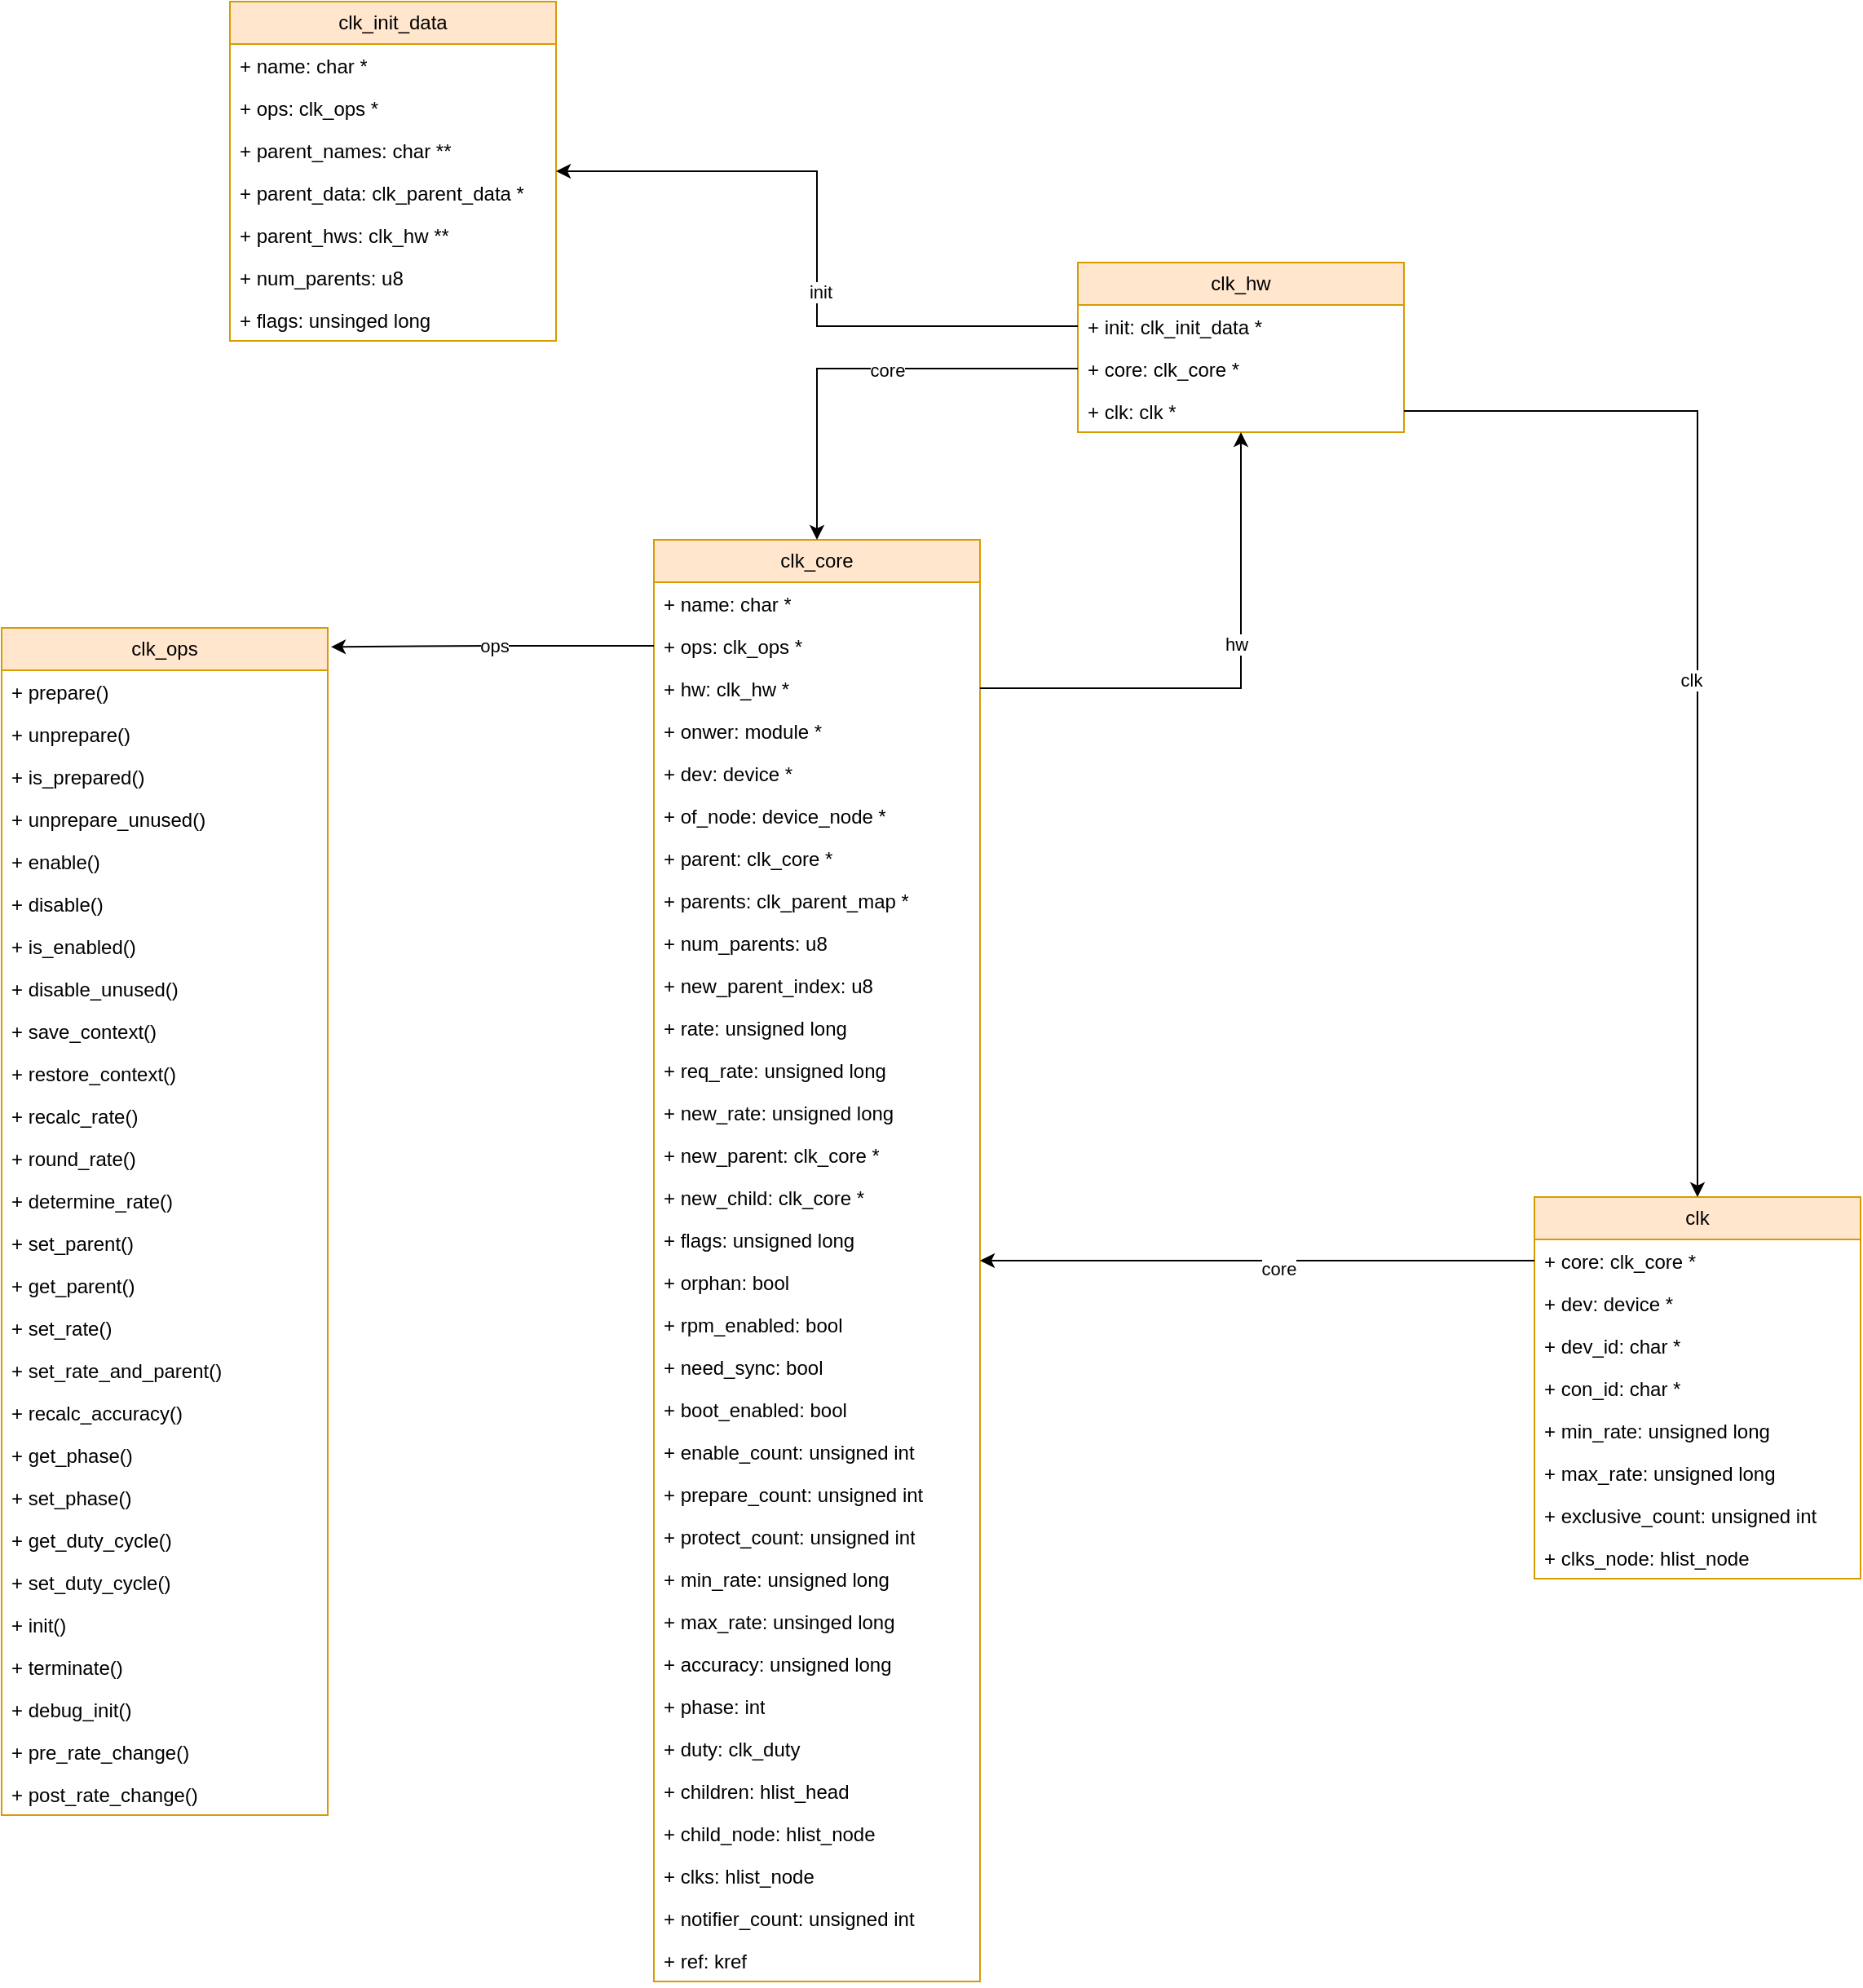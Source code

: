<mxfile version="21.6.6" type="github">
  <diagram id="C5RBs43oDa-KdzZeNtuy" name="Page-1">
    <mxGraphModel dx="1434" dy="2006" grid="1" gridSize="10" guides="1" tooltips="1" connect="1" arrows="1" fold="1" page="1" pageScale="1" pageWidth="827" pageHeight="1169" math="0" shadow="0">
      <root>
        <mxCell id="WIyWlLk6GJQsqaUBKTNV-0" />
        <mxCell id="WIyWlLk6GJQsqaUBKTNV-1" parent="WIyWlLk6GJQsqaUBKTNV-0" />
        <mxCell id="7MGO-4bKCEt1lfFTneKC-0" value="clk_core" style="swimlane;fontStyle=0;childLayout=stackLayout;horizontal=1;startSize=26;fillColor=#ffe6cc;horizontalStack=0;resizeParent=1;resizeParentMax=0;resizeLast=0;collapsible=1;marginBottom=0;whiteSpace=wrap;html=1;strokeColor=#d79b00;" vertex="1" parent="WIyWlLk6GJQsqaUBKTNV-1">
          <mxGeometry x="520" y="120" width="200" height="884" as="geometry" />
        </mxCell>
        <mxCell id="7MGO-4bKCEt1lfFTneKC-1" value="+ name: char *" style="text;strokeColor=none;fillColor=none;align=left;verticalAlign=top;spacingLeft=4;spacingRight=4;overflow=hidden;rotatable=0;points=[[0,0.5],[1,0.5]];portConstraint=eastwest;whiteSpace=wrap;html=1;" vertex="1" parent="7MGO-4bKCEt1lfFTneKC-0">
          <mxGeometry y="26" width="200" height="26" as="geometry" />
        </mxCell>
        <mxCell id="7MGO-4bKCEt1lfFTneKC-2" value="+ ops: clk_ops *" style="text;strokeColor=none;fillColor=none;align=left;verticalAlign=top;spacingLeft=4;spacingRight=4;overflow=hidden;rotatable=0;points=[[0,0.5],[1,0.5]];portConstraint=eastwest;whiteSpace=wrap;html=1;" vertex="1" parent="7MGO-4bKCEt1lfFTneKC-0">
          <mxGeometry y="52" width="200" height="26" as="geometry" />
        </mxCell>
        <mxCell id="7MGO-4bKCEt1lfFTneKC-3" value="+ hw: clk_hw *" style="text;strokeColor=none;fillColor=none;align=left;verticalAlign=top;spacingLeft=4;spacingRight=4;overflow=hidden;rotatable=0;points=[[0,0.5],[1,0.5]];portConstraint=eastwest;whiteSpace=wrap;html=1;" vertex="1" parent="7MGO-4bKCEt1lfFTneKC-0">
          <mxGeometry y="78" width="200" height="26" as="geometry" />
        </mxCell>
        <mxCell id="7MGO-4bKCEt1lfFTneKC-4" value="+ onwer: module *" style="text;strokeColor=none;fillColor=none;align=left;verticalAlign=top;spacingLeft=4;spacingRight=4;overflow=hidden;rotatable=0;points=[[0,0.5],[1,0.5]];portConstraint=eastwest;whiteSpace=wrap;html=1;" vertex="1" parent="7MGO-4bKCEt1lfFTneKC-0">
          <mxGeometry y="104" width="200" height="26" as="geometry" />
        </mxCell>
        <mxCell id="7MGO-4bKCEt1lfFTneKC-6" value="+ dev: device *" style="text;strokeColor=none;fillColor=none;align=left;verticalAlign=top;spacingLeft=4;spacingRight=4;overflow=hidden;rotatable=0;points=[[0,0.5],[1,0.5]];portConstraint=eastwest;whiteSpace=wrap;html=1;" vertex="1" parent="7MGO-4bKCEt1lfFTneKC-0">
          <mxGeometry y="130" width="200" height="26" as="geometry" />
        </mxCell>
        <mxCell id="7MGO-4bKCEt1lfFTneKC-5" value="+ of_node: device_node *" style="text;strokeColor=none;fillColor=none;align=left;verticalAlign=top;spacingLeft=4;spacingRight=4;overflow=hidden;rotatable=0;points=[[0,0.5],[1,0.5]];portConstraint=eastwest;whiteSpace=wrap;html=1;" vertex="1" parent="7MGO-4bKCEt1lfFTneKC-0">
          <mxGeometry y="156" width="200" height="26" as="geometry" />
        </mxCell>
        <mxCell id="7MGO-4bKCEt1lfFTneKC-8" value="+ parent: clk_core *" style="text;strokeColor=none;fillColor=none;align=left;verticalAlign=top;spacingLeft=4;spacingRight=4;overflow=hidden;rotatable=0;points=[[0,0.5],[1,0.5]];portConstraint=eastwest;whiteSpace=wrap;html=1;" vertex="1" parent="7MGO-4bKCEt1lfFTneKC-0">
          <mxGeometry y="182" width="200" height="26" as="geometry" />
        </mxCell>
        <mxCell id="7MGO-4bKCEt1lfFTneKC-9" value="+ parents: clk_parent_map *" style="text;strokeColor=none;fillColor=none;align=left;verticalAlign=top;spacingLeft=4;spacingRight=4;overflow=hidden;rotatable=0;points=[[0,0.5],[1,0.5]];portConstraint=eastwest;whiteSpace=wrap;html=1;" vertex="1" parent="7MGO-4bKCEt1lfFTneKC-0">
          <mxGeometry y="208" width="200" height="26" as="geometry" />
        </mxCell>
        <mxCell id="7MGO-4bKCEt1lfFTneKC-7" value="+ num_parents: u8" style="text;strokeColor=none;fillColor=none;align=left;verticalAlign=top;spacingLeft=4;spacingRight=4;overflow=hidden;rotatable=0;points=[[0,0.5],[1,0.5]];portConstraint=eastwest;whiteSpace=wrap;html=1;" vertex="1" parent="7MGO-4bKCEt1lfFTneKC-0">
          <mxGeometry y="234" width="200" height="26" as="geometry" />
        </mxCell>
        <mxCell id="7MGO-4bKCEt1lfFTneKC-12" value="+ new_parent_index: u8" style="text;strokeColor=none;fillColor=none;align=left;verticalAlign=top;spacingLeft=4;spacingRight=4;overflow=hidden;rotatable=0;points=[[0,0.5],[1,0.5]];portConstraint=eastwest;whiteSpace=wrap;html=1;" vertex="1" parent="7MGO-4bKCEt1lfFTneKC-0">
          <mxGeometry y="260" width="200" height="26" as="geometry" />
        </mxCell>
        <mxCell id="7MGO-4bKCEt1lfFTneKC-13" value="+ rate: unsigned long" style="text;strokeColor=none;fillColor=none;align=left;verticalAlign=top;spacingLeft=4;spacingRight=4;overflow=hidden;rotatable=0;points=[[0,0.5],[1,0.5]];portConstraint=eastwest;whiteSpace=wrap;html=1;" vertex="1" parent="7MGO-4bKCEt1lfFTneKC-0">
          <mxGeometry y="286" width="200" height="26" as="geometry" />
        </mxCell>
        <mxCell id="7MGO-4bKCEt1lfFTneKC-14" value="+ req_rate: unsigned long" style="text;strokeColor=none;fillColor=none;align=left;verticalAlign=top;spacingLeft=4;spacingRight=4;overflow=hidden;rotatable=0;points=[[0,0.5],[1,0.5]];portConstraint=eastwest;whiteSpace=wrap;html=1;" vertex="1" parent="7MGO-4bKCEt1lfFTneKC-0">
          <mxGeometry y="312" width="200" height="26" as="geometry" />
        </mxCell>
        <mxCell id="7MGO-4bKCEt1lfFTneKC-11" value="+ new_rate: unsigned long" style="text;strokeColor=none;fillColor=none;align=left;verticalAlign=top;spacingLeft=4;spacingRight=4;overflow=hidden;rotatable=0;points=[[0,0.5],[1,0.5]];portConstraint=eastwest;whiteSpace=wrap;html=1;" vertex="1" parent="7MGO-4bKCEt1lfFTneKC-0">
          <mxGeometry y="338" width="200" height="26" as="geometry" />
        </mxCell>
        <mxCell id="7MGO-4bKCEt1lfFTneKC-15" value="+ new_parent: clk_core *" style="text;strokeColor=none;fillColor=none;align=left;verticalAlign=top;spacingLeft=4;spacingRight=4;overflow=hidden;rotatable=0;points=[[0,0.5],[1,0.5]];portConstraint=eastwest;whiteSpace=wrap;html=1;" vertex="1" parent="7MGO-4bKCEt1lfFTneKC-0">
          <mxGeometry y="364" width="200" height="26" as="geometry" />
        </mxCell>
        <mxCell id="7MGO-4bKCEt1lfFTneKC-16" value="+ new_child: clk_core *" style="text;strokeColor=none;fillColor=none;align=left;verticalAlign=top;spacingLeft=4;spacingRight=4;overflow=hidden;rotatable=0;points=[[0,0.5],[1,0.5]];portConstraint=eastwest;whiteSpace=wrap;html=1;" vertex="1" parent="7MGO-4bKCEt1lfFTneKC-0">
          <mxGeometry y="390" width="200" height="26" as="geometry" />
        </mxCell>
        <mxCell id="7MGO-4bKCEt1lfFTneKC-17" value="+ flags: unsigned long" style="text;strokeColor=none;fillColor=none;align=left;verticalAlign=top;spacingLeft=4;spacingRight=4;overflow=hidden;rotatable=0;points=[[0,0.5],[1,0.5]];portConstraint=eastwest;whiteSpace=wrap;html=1;" vertex="1" parent="7MGO-4bKCEt1lfFTneKC-0">
          <mxGeometry y="416" width="200" height="26" as="geometry" />
        </mxCell>
        <mxCell id="7MGO-4bKCEt1lfFTneKC-21" value="+ orphan: bool" style="text;strokeColor=none;fillColor=none;align=left;verticalAlign=top;spacingLeft=4;spacingRight=4;overflow=hidden;rotatable=0;points=[[0,0.5],[1,0.5]];portConstraint=eastwest;whiteSpace=wrap;html=1;" vertex="1" parent="7MGO-4bKCEt1lfFTneKC-0">
          <mxGeometry y="442" width="200" height="26" as="geometry" />
        </mxCell>
        <mxCell id="7MGO-4bKCEt1lfFTneKC-20" value="+ rpm_enabled: bool" style="text;strokeColor=none;fillColor=none;align=left;verticalAlign=top;spacingLeft=4;spacingRight=4;overflow=hidden;rotatable=0;points=[[0,0.5],[1,0.5]];portConstraint=eastwest;whiteSpace=wrap;html=1;" vertex="1" parent="7MGO-4bKCEt1lfFTneKC-0">
          <mxGeometry y="468" width="200" height="26" as="geometry" />
        </mxCell>
        <mxCell id="7MGO-4bKCEt1lfFTneKC-19" value="+ need_sync: bool" style="text;strokeColor=none;fillColor=none;align=left;verticalAlign=top;spacingLeft=4;spacingRight=4;overflow=hidden;rotatable=0;points=[[0,0.5],[1,0.5]];portConstraint=eastwest;whiteSpace=wrap;html=1;" vertex="1" parent="7MGO-4bKCEt1lfFTneKC-0">
          <mxGeometry y="494" width="200" height="26" as="geometry" />
        </mxCell>
        <mxCell id="7MGO-4bKCEt1lfFTneKC-18" value="+ boot_enabled: bool" style="text;strokeColor=none;fillColor=none;align=left;verticalAlign=top;spacingLeft=4;spacingRight=4;overflow=hidden;rotatable=0;points=[[0,0.5],[1,0.5]];portConstraint=eastwest;whiteSpace=wrap;html=1;" vertex="1" parent="7MGO-4bKCEt1lfFTneKC-0">
          <mxGeometry y="520" width="200" height="26" as="geometry" />
        </mxCell>
        <mxCell id="7MGO-4bKCEt1lfFTneKC-22" value="+ enable_count: unsigned int" style="text;strokeColor=none;fillColor=none;align=left;verticalAlign=top;spacingLeft=4;spacingRight=4;overflow=hidden;rotatable=0;points=[[0,0.5],[1,0.5]];portConstraint=eastwest;whiteSpace=wrap;html=1;" vertex="1" parent="7MGO-4bKCEt1lfFTneKC-0">
          <mxGeometry y="546" width="200" height="26" as="geometry" />
        </mxCell>
        <mxCell id="7MGO-4bKCEt1lfFTneKC-24" value="+ prepare_count: unsigned int" style="text;strokeColor=none;fillColor=none;align=left;verticalAlign=top;spacingLeft=4;spacingRight=4;overflow=hidden;rotatable=0;points=[[0,0.5],[1,0.5]];portConstraint=eastwest;whiteSpace=wrap;html=1;" vertex="1" parent="7MGO-4bKCEt1lfFTneKC-0">
          <mxGeometry y="572" width="200" height="26" as="geometry" />
        </mxCell>
        <mxCell id="7MGO-4bKCEt1lfFTneKC-32" value="+ protect_count: unsigned int" style="text;strokeColor=none;fillColor=none;align=left;verticalAlign=top;spacingLeft=4;spacingRight=4;overflow=hidden;rotatable=0;points=[[0,0.5],[1,0.5]];portConstraint=eastwest;whiteSpace=wrap;html=1;" vertex="1" parent="7MGO-4bKCEt1lfFTneKC-0">
          <mxGeometry y="598" width="200" height="26" as="geometry" />
        </mxCell>
        <mxCell id="7MGO-4bKCEt1lfFTneKC-33" value="+ min_rate: unsigned long" style="text;strokeColor=none;fillColor=none;align=left;verticalAlign=top;spacingLeft=4;spacingRight=4;overflow=hidden;rotatable=0;points=[[0,0.5],[1,0.5]];portConstraint=eastwest;whiteSpace=wrap;html=1;" vertex="1" parent="7MGO-4bKCEt1lfFTneKC-0">
          <mxGeometry y="624" width="200" height="26" as="geometry" />
        </mxCell>
        <mxCell id="7MGO-4bKCEt1lfFTneKC-31" value="+ max_rate: unsinged long" style="text;strokeColor=none;fillColor=none;align=left;verticalAlign=top;spacingLeft=4;spacingRight=4;overflow=hidden;rotatable=0;points=[[0,0.5],[1,0.5]];portConstraint=eastwest;whiteSpace=wrap;html=1;" vertex="1" parent="7MGO-4bKCEt1lfFTneKC-0">
          <mxGeometry y="650" width="200" height="26" as="geometry" />
        </mxCell>
        <mxCell id="7MGO-4bKCEt1lfFTneKC-30" value="+ accuracy: unsigned long" style="text;strokeColor=none;fillColor=none;align=left;verticalAlign=top;spacingLeft=4;spacingRight=4;overflow=hidden;rotatable=0;points=[[0,0.5],[1,0.5]];portConstraint=eastwest;whiteSpace=wrap;html=1;" vertex="1" parent="7MGO-4bKCEt1lfFTneKC-0">
          <mxGeometry y="676" width="200" height="26" as="geometry" />
        </mxCell>
        <mxCell id="7MGO-4bKCEt1lfFTneKC-28" value="+ phase: int" style="text;strokeColor=none;fillColor=none;align=left;verticalAlign=top;spacingLeft=4;spacingRight=4;overflow=hidden;rotatable=0;points=[[0,0.5],[1,0.5]];portConstraint=eastwest;whiteSpace=wrap;html=1;" vertex="1" parent="7MGO-4bKCEt1lfFTneKC-0">
          <mxGeometry y="702" width="200" height="26" as="geometry" />
        </mxCell>
        <mxCell id="7MGO-4bKCEt1lfFTneKC-29" value="+ duty: clk_duty" style="text;strokeColor=none;fillColor=none;align=left;verticalAlign=top;spacingLeft=4;spacingRight=4;overflow=hidden;rotatable=0;points=[[0,0.5],[1,0.5]];portConstraint=eastwest;whiteSpace=wrap;html=1;" vertex="1" parent="7MGO-4bKCEt1lfFTneKC-0">
          <mxGeometry y="728" width="200" height="26" as="geometry" />
        </mxCell>
        <mxCell id="7MGO-4bKCEt1lfFTneKC-25" value="+ children: hlist_head" style="text;strokeColor=none;fillColor=none;align=left;verticalAlign=top;spacingLeft=4;spacingRight=4;overflow=hidden;rotatable=0;points=[[0,0.5],[1,0.5]];portConstraint=eastwest;whiteSpace=wrap;html=1;" vertex="1" parent="7MGO-4bKCEt1lfFTneKC-0">
          <mxGeometry y="754" width="200" height="26" as="geometry" />
        </mxCell>
        <mxCell id="7MGO-4bKCEt1lfFTneKC-27" value="+ child_node: hlist_node" style="text;strokeColor=none;fillColor=none;align=left;verticalAlign=top;spacingLeft=4;spacingRight=4;overflow=hidden;rotatable=0;points=[[0,0.5],[1,0.5]];portConstraint=eastwest;whiteSpace=wrap;html=1;" vertex="1" parent="7MGO-4bKCEt1lfFTneKC-0">
          <mxGeometry y="780" width="200" height="26" as="geometry" />
        </mxCell>
        <mxCell id="7MGO-4bKCEt1lfFTneKC-23" value="+ clks: hlist_node" style="text;strokeColor=none;fillColor=none;align=left;verticalAlign=top;spacingLeft=4;spacingRight=4;overflow=hidden;rotatable=0;points=[[0,0.5],[1,0.5]];portConstraint=eastwest;whiteSpace=wrap;html=1;" vertex="1" parent="7MGO-4bKCEt1lfFTneKC-0">
          <mxGeometry y="806" width="200" height="26" as="geometry" />
        </mxCell>
        <mxCell id="7MGO-4bKCEt1lfFTneKC-26" value="+ notifier_count: unsigned int" style="text;strokeColor=none;fillColor=none;align=left;verticalAlign=top;spacingLeft=4;spacingRight=4;overflow=hidden;rotatable=0;points=[[0,0.5],[1,0.5]];portConstraint=eastwest;whiteSpace=wrap;html=1;" vertex="1" parent="7MGO-4bKCEt1lfFTneKC-0">
          <mxGeometry y="832" width="200" height="26" as="geometry" />
        </mxCell>
        <mxCell id="7MGO-4bKCEt1lfFTneKC-10" value="+ ref: kref" style="text;strokeColor=none;fillColor=none;align=left;verticalAlign=top;spacingLeft=4;spacingRight=4;overflow=hidden;rotatable=0;points=[[0,0.5],[1,0.5]];portConstraint=eastwest;whiteSpace=wrap;html=1;" vertex="1" parent="7MGO-4bKCEt1lfFTneKC-0">
          <mxGeometry y="858" width="200" height="26" as="geometry" />
        </mxCell>
        <mxCell id="7MGO-4bKCEt1lfFTneKC-34" value="clk" style="swimlane;fontStyle=0;childLayout=stackLayout;horizontal=1;startSize=26;fillColor=#ffe6cc;horizontalStack=0;resizeParent=1;resizeParentMax=0;resizeLast=0;collapsible=1;marginBottom=0;whiteSpace=wrap;html=1;strokeColor=#d79b00;" vertex="1" parent="WIyWlLk6GJQsqaUBKTNV-1">
          <mxGeometry x="1060" y="523" width="200" height="234" as="geometry" />
        </mxCell>
        <mxCell id="7MGO-4bKCEt1lfFTneKC-35" value="+ core: clk_core *" style="text;strokeColor=none;fillColor=none;align=left;verticalAlign=top;spacingLeft=4;spacingRight=4;overflow=hidden;rotatable=0;points=[[0,0.5],[1,0.5]];portConstraint=eastwest;whiteSpace=wrap;html=1;" vertex="1" parent="7MGO-4bKCEt1lfFTneKC-34">
          <mxGeometry y="26" width="200" height="26" as="geometry" />
        </mxCell>
        <mxCell id="7MGO-4bKCEt1lfFTneKC-36" value="+ dev: device *" style="text;strokeColor=none;fillColor=none;align=left;verticalAlign=top;spacingLeft=4;spacingRight=4;overflow=hidden;rotatable=0;points=[[0,0.5],[1,0.5]];portConstraint=eastwest;whiteSpace=wrap;html=1;" vertex="1" parent="7MGO-4bKCEt1lfFTneKC-34">
          <mxGeometry y="52" width="200" height="26" as="geometry" />
        </mxCell>
        <mxCell id="7MGO-4bKCEt1lfFTneKC-37" value="+ dev_id: char *" style="text;strokeColor=none;fillColor=none;align=left;verticalAlign=top;spacingLeft=4;spacingRight=4;overflow=hidden;rotatable=0;points=[[0,0.5],[1,0.5]];portConstraint=eastwest;whiteSpace=wrap;html=1;" vertex="1" parent="7MGO-4bKCEt1lfFTneKC-34">
          <mxGeometry y="78" width="200" height="26" as="geometry" />
        </mxCell>
        <mxCell id="7MGO-4bKCEt1lfFTneKC-39" value="+ con_id: char *" style="text;strokeColor=none;fillColor=none;align=left;verticalAlign=top;spacingLeft=4;spacingRight=4;overflow=hidden;rotatable=0;points=[[0,0.5],[1,0.5]];portConstraint=eastwest;whiteSpace=wrap;html=1;" vertex="1" parent="7MGO-4bKCEt1lfFTneKC-34">
          <mxGeometry y="104" width="200" height="26" as="geometry" />
        </mxCell>
        <mxCell id="7MGO-4bKCEt1lfFTneKC-40" value="+ min_rate: unsigned long" style="text;strokeColor=none;fillColor=none;align=left;verticalAlign=top;spacingLeft=4;spacingRight=4;overflow=hidden;rotatable=0;points=[[0,0.5],[1,0.5]];portConstraint=eastwest;whiteSpace=wrap;html=1;" vertex="1" parent="7MGO-4bKCEt1lfFTneKC-34">
          <mxGeometry y="130" width="200" height="26" as="geometry" />
        </mxCell>
        <mxCell id="7MGO-4bKCEt1lfFTneKC-38" value="+ max_rate: unsigned long" style="text;strokeColor=none;fillColor=none;align=left;verticalAlign=top;spacingLeft=4;spacingRight=4;overflow=hidden;rotatable=0;points=[[0,0.5],[1,0.5]];portConstraint=eastwest;whiteSpace=wrap;html=1;" vertex="1" parent="7MGO-4bKCEt1lfFTneKC-34">
          <mxGeometry y="156" width="200" height="26" as="geometry" />
        </mxCell>
        <mxCell id="7MGO-4bKCEt1lfFTneKC-42" value="+ exclusive_count: unsigned int" style="text;strokeColor=none;fillColor=none;align=left;verticalAlign=top;spacingLeft=4;spacingRight=4;overflow=hidden;rotatable=0;points=[[0,0.5],[1,0.5]];portConstraint=eastwest;whiteSpace=wrap;html=1;" vertex="1" parent="7MGO-4bKCEt1lfFTneKC-34">
          <mxGeometry y="182" width="200" height="26" as="geometry" />
        </mxCell>
        <mxCell id="7MGO-4bKCEt1lfFTneKC-41" value="+ clks_node: hlist_node" style="text;strokeColor=none;fillColor=none;align=left;verticalAlign=top;spacingLeft=4;spacingRight=4;overflow=hidden;rotatable=0;points=[[0,0.5],[1,0.5]];portConstraint=eastwest;whiteSpace=wrap;html=1;" vertex="1" parent="7MGO-4bKCEt1lfFTneKC-34">
          <mxGeometry y="208" width="200" height="26" as="geometry" />
        </mxCell>
        <mxCell id="7MGO-4bKCEt1lfFTneKC-43" value="clk_ops" style="swimlane;fontStyle=0;childLayout=stackLayout;horizontal=1;startSize=26;fillColor=#ffe6cc;horizontalStack=0;resizeParent=1;resizeParentMax=0;resizeLast=0;collapsible=1;marginBottom=0;whiteSpace=wrap;html=1;strokeColor=#d79b00;" vertex="1" parent="WIyWlLk6GJQsqaUBKTNV-1">
          <mxGeometry x="120" y="174" width="200" height="728" as="geometry" />
        </mxCell>
        <mxCell id="7MGO-4bKCEt1lfFTneKC-44" value="+ prepare()" style="text;strokeColor=none;fillColor=none;align=left;verticalAlign=top;spacingLeft=4;spacingRight=4;overflow=hidden;rotatable=0;points=[[0,0.5],[1,0.5]];portConstraint=eastwest;whiteSpace=wrap;html=1;" vertex="1" parent="7MGO-4bKCEt1lfFTneKC-43">
          <mxGeometry y="26" width="200" height="26" as="geometry" />
        </mxCell>
        <mxCell id="7MGO-4bKCEt1lfFTneKC-45" value="+ unprepare()" style="text;strokeColor=none;fillColor=none;align=left;verticalAlign=top;spacingLeft=4;spacingRight=4;overflow=hidden;rotatable=0;points=[[0,0.5],[1,0.5]];portConstraint=eastwest;whiteSpace=wrap;html=1;" vertex="1" parent="7MGO-4bKCEt1lfFTneKC-43">
          <mxGeometry y="52" width="200" height="26" as="geometry" />
        </mxCell>
        <mxCell id="7MGO-4bKCEt1lfFTneKC-46" value="+ is_prepared()" style="text;strokeColor=none;fillColor=none;align=left;verticalAlign=top;spacingLeft=4;spacingRight=4;overflow=hidden;rotatable=0;points=[[0,0.5],[1,0.5]];portConstraint=eastwest;whiteSpace=wrap;html=1;" vertex="1" parent="7MGO-4bKCEt1lfFTneKC-43">
          <mxGeometry y="78" width="200" height="26" as="geometry" />
        </mxCell>
        <mxCell id="7MGO-4bKCEt1lfFTneKC-47" value="+ unprepare_unused()" style="text;strokeColor=none;fillColor=none;align=left;verticalAlign=top;spacingLeft=4;spacingRight=4;overflow=hidden;rotatable=0;points=[[0,0.5],[1,0.5]];portConstraint=eastwest;whiteSpace=wrap;html=1;" vertex="1" parent="7MGO-4bKCEt1lfFTneKC-43">
          <mxGeometry y="104" width="200" height="26" as="geometry" />
        </mxCell>
        <mxCell id="7MGO-4bKCEt1lfFTneKC-49" value="+ enable()" style="text;strokeColor=none;fillColor=none;align=left;verticalAlign=top;spacingLeft=4;spacingRight=4;overflow=hidden;rotatable=0;points=[[0,0.5],[1,0.5]];portConstraint=eastwest;whiteSpace=wrap;html=1;" vertex="1" parent="7MGO-4bKCEt1lfFTneKC-43">
          <mxGeometry y="130" width="200" height="26" as="geometry" />
        </mxCell>
        <mxCell id="7MGO-4bKCEt1lfFTneKC-51" value="+ disable()" style="text;strokeColor=none;fillColor=none;align=left;verticalAlign=top;spacingLeft=4;spacingRight=4;overflow=hidden;rotatable=0;points=[[0,0.5],[1,0.5]];portConstraint=eastwest;whiteSpace=wrap;html=1;" vertex="1" parent="7MGO-4bKCEt1lfFTneKC-43">
          <mxGeometry y="156" width="200" height="26" as="geometry" />
        </mxCell>
        <mxCell id="7MGO-4bKCEt1lfFTneKC-53" value="+ is_enabled()" style="text;strokeColor=none;fillColor=none;align=left;verticalAlign=top;spacingLeft=4;spacingRight=4;overflow=hidden;rotatable=0;points=[[0,0.5],[1,0.5]];portConstraint=eastwest;whiteSpace=wrap;html=1;" vertex="1" parent="7MGO-4bKCEt1lfFTneKC-43">
          <mxGeometry y="182" width="200" height="26" as="geometry" />
        </mxCell>
        <mxCell id="7MGO-4bKCEt1lfFTneKC-57" value="+ disable_unused()" style="text;strokeColor=none;fillColor=none;align=left;verticalAlign=top;spacingLeft=4;spacingRight=4;overflow=hidden;rotatable=0;points=[[0,0.5],[1,0.5]];portConstraint=eastwest;whiteSpace=wrap;html=1;" vertex="1" parent="7MGO-4bKCEt1lfFTneKC-43">
          <mxGeometry y="208" width="200" height="26" as="geometry" />
        </mxCell>
        <mxCell id="7MGO-4bKCEt1lfFTneKC-58" value="+ save_context()" style="text;strokeColor=none;fillColor=none;align=left;verticalAlign=top;spacingLeft=4;spacingRight=4;overflow=hidden;rotatable=0;points=[[0,0.5],[1,0.5]];portConstraint=eastwest;whiteSpace=wrap;html=1;" vertex="1" parent="7MGO-4bKCEt1lfFTneKC-43">
          <mxGeometry y="234" width="200" height="26" as="geometry" />
        </mxCell>
        <mxCell id="7MGO-4bKCEt1lfFTneKC-56" value="+ restore_context()" style="text;strokeColor=none;fillColor=none;align=left;verticalAlign=top;spacingLeft=4;spacingRight=4;overflow=hidden;rotatable=0;points=[[0,0.5],[1,0.5]];portConstraint=eastwest;whiteSpace=wrap;html=1;" vertex="1" parent="7MGO-4bKCEt1lfFTneKC-43">
          <mxGeometry y="260" width="200" height="26" as="geometry" />
        </mxCell>
        <mxCell id="7MGO-4bKCEt1lfFTneKC-55" value="+ recalc_rate()" style="text;strokeColor=none;fillColor=none;align=left;verticalAlign=top;spacingLeft=4;spacingRight=4;overflow=hidden;rotatable=0;points=[[0,0.5],[1,0.5]];portConstraint=eastwest;whiteSpace=wrap;html=1;" vertex="1" parent="7MGO-4bKCEt1lfFTneKC-43">
          <mxGeometry y="286" width="200" height="26" as="geometry" />
        </mxCell>
        <mxCell id="7MGO-4bKCEt1lfFTneKC-54" value="+ round_rate()" style="text;strokeColor=none;fillColor=none;align=left;verticalAlign=top;spacingLeft=4;spacingRight=4;overflow=hidden;rotatable=0;points=[[0,0.5],[1,0.5]];portConstraint=eastwest;whiteSpace=wrap;html=1;" vertex="1" parent="7MGO-4bKCEt1lfFTneKC-43">
          <mxGeometry y="312" width="200" height="26" as="geometry" />
        </mxCell>
        <mxCell id="7MGO-4bKCEt1lfFTneKC-52" value="+ determine_rate()" style="text;strokeColor=none;fillColor=none;align=left;verticalAlign=top;spacingLeft=4;spacingRight=4;overflow=hidden;rotatable=0;points=[[0,0.5],[1,0.5]];portConstraint=eastwest;whiteSpace=wrap;html=1;" vertex="1" parent="7MGO-4bKCEt1lfFTneKC-43">
          <mxGeometry y="338" width="200" height="26" as="geometry" />
        </mxCell>
        <mxCell id="7MGO-4bKCEt1lfFTneKC-50" value="+ set_parent()" style="text;strokeColor=none;fillColor=none;align=left;verticalAlign=top;spacingLeft=4;spacingRight=4;overflow=hidden;rotatable=0;points=[[0,0.5],[1,0.5]];portConstraint=eastwest;whiteSpace=wrap;html=1;" vertex="1" parent="7MGO-4bKCEt1lfFTneKC-43">
          <mxGeometry y="364" width="200" height="26" as="geometry" />
        </mxCell>
        <mxCell id="7MGO-4bKCEt1lfFTneKC-60" value="+ get_parent()" style="text;strokeColor=none;fillColor=none;align=left;verticalAlign=top;spacingLeft=4;spacingRight=4;overflow=hidden;rotatable=0;points=[[0,0.5],[1,0.5]];portConstraint=eastwest;whiteSpace=wrap;html=1;" vertex="1" parent="7MGO-4bKCEt1lfFTneKC-43">
          <mxGeometry y="390" width="200" height="26" as="geometry" />
        </mxCell>
        <mxCell id="7MGO-4bKCEt1lfFTneKC-63" value="+ set_rate()" style="text;strokeColor=none;fillColor=none;align=left;verticalAlign=top;spacingLeft=4;spacingRight=4;overflow=hidden;rotatable=0;points=[[0,0.5],[1,0.5]];portConstraint=eastwest;whiteSpace=wrap;html=1;" vertex="1" parent="7MGO-4bKCEt1lfFTneKC-43">
          <mxGeometry y="416" width="200" height="26" as="geometry" />
        </mxCell>
        <mxCell id="7MGO-4bKCEt1lfFTneKC-62" value="+ set_rate_and_parent()" style="text;strokeColor=none;fillColor=none;align=left;verticalAlign=top;spacingLeft=4;spacingRight=4;overflow=hidden;rotatable=0;points=[[0,0.5],[1,0.5]];portConstraint=eastwest;whiteSpace=wrap;html=1;" vertex="1" parent="7MGO-4bKCEt1lfFTneKC-43">
          <mxGeometry y="442" width="200" height="26" as="geometry" />
        </mxCell>
        <mxCell id="7MGO-4bKCEt1lfFTneKC-65" value="+ recalc_accuracy()" style="text;strokeColor=none;fillColor=none;align=left;verticalAlign=top;spacingLeft=4;spacingRight=4;overflow=hidden;rotatable=0;points=[[0,0.5],[1,0.5]];portConstraint=eastwest;whiteSpace=wrap;html=1;" vertex="1" parent="7MGO-4bKCEt1lfFTneKC-43">
          <mxGeometry y="468" width="200" height="26" as="geometry" />
        </mxCell>
        <mxCell id="7MGO-4bKCEt1lfFTneKC-68" value="+ get_phase()" style="text;strokeColor=none;fillColor=none;align=left;verticalAlign=top;spacingLeft=4;spacingRight=4;overflow=hidden;rotatable=0;points=[[0,0.5],[1,0.5]];portConstraint=eastwest;whiteSpace=wrap;html=1;" vertex="1" parent="7MGO-4bKCEt1lfFTneKC-43">
          <mxGeometry y="494" width="200" height="26" as="geometry" />
        </mxCell>
        <mxCell id="7MGO-4bKCEt1lfFTneKC-67" value="+ set_phase()" style="text;strokeColor=none;fillColor=none;align=left;verticalAlign=top;spacingLeft=4;spacingRight=4;overflow=hidden;rotatable=0;points=[[0,0.5],[1,0.5]];portConstraint=eastwest;whiteSpace=wrap;html=1;" vertex="1" parent="7MGO-4bKCEt1lfFTneKC-43">
          <mxGeometry y="520" width="200" height="26" as="geometry" />
        </mxCell>
        <mxCell id="7MGO-4bKCEt1lfFTneKC-66" value="+ get_duty_cycle()" style="text;strokeColor=none;fillColor=none;align=left;verticalAlign=top;spacingLeft=4;spacingRight=4;overflow=hidden;rotatable=0;points=[[0,0.5],[1,0.5]];portConstraint=eastwest;whiteSpace=wrap;html=1;" vertex="1" parent="7MGO-4bKCEt1lfFTneKC-43">
          <mxGeometry y="546" width="200" height="26" as="geometry" />
        </mxCell>
        <mxCell id="7MGO-4bKCEt1lfFTneKC-64" value="+ set_duty_cycle()" style="text;strokeColor=none;fillColor=none;align=left;verticalAlign=top;spacingLeft=4;spacingRight=4;overflow=hidden;rotatable=0;points=[[0,0.5],[1,0.5]];portConstraint=eastwest;whiteSpace=wrap;html=1;" vertex="1" parent="7MGO-4bKCEt1lfFTneKC-43">
          <mxGeometry y="572" width="200" height="26" as="geometry" />
        </mxCell>
        <mxCell id="7MGO-4bKCEt1lfFTneKC-61" value="+ init()" style="text;strokeColor=none;fillColor=none;align=left;verticalAlign=top;spacingLeft=4;spacingRight=4;overflow=hidden;rotatable=0;points=[[0,0.5],[1,0.5]];portConstraint=eastwest;whiteSpace=wrap;html=1;" vertex="1" parent="7MGO-4bKCEt1lfFTneKC-43">
          <mxGeometry y="598" width="200" height="26" as="geometry" />
        </mxCell>
        <mxCell id="7MGO-4bKCEt1lfFTneKC-59" value="+ terminate()" style="text;strokeColor=none;fillColor=none;align=left;verticalAlign=top;spacingLeft=4;spacingRight=4;overflow=hidden;rotatable=0;points=[[0,0.5],[1,0.5]];portConstraint=eastwest;whiteSpace=wrap;html=1;" vertex="1" parent="7MGO-4bKCEt1lfFTneKC-43">
          <mxGeometry y="624" width="200" height="26" as="geometry" />
        </mxCell>
        <mxCell id="7MGO-4bKCEt1lfFTneKC-70" value="+ debug_init()" style="text;strokeColor=none;fillColor=none;align=left;verticalAlign=top;spacingLeft=4;spacingRight=4;overflow=hidden;rotatable=0;points=[[0,0.5],[1,0.5]];portConstraint=eastwest;whiteSpace=wrap;html=1;" vertex="1" parent="7MGO-4bKCEt1lfFTneKC-43">
          <mxGeometry y="650" width="200" height="26" as="geometry" />
        </mxCell>
        <mxCell id="7MGO-4bKCEt1lfFTneKC-69" value="+ pre_rate_change()" style="text;strokeColor=none;fillColor=none;align=left;verticalAlign=top;spacingLeft=4;spacingRight=4;overflow=hidden;rotatable=0;points=[[0,0.5],[1,0.5]];portConstraint=eastwest;whiteSpace=wrap;html=1;" vertex="1" parent="7MGO-4bKCEt1lfFTneKC-43">
          <mxGeometry y="676" width="200" height="26" as="geometry" />
        </mxCell>
        <mxCell id="7MGO-4bKCEt1lfFTneKC-48" value="+ post_rate_change()" style="text;strokeColor=none;fillColor=none;align=left;verticalAlign=top;spacingLeft=4;spacingRight=4;overflow=hidden;rotatable=0;points=[[0,0.5],[1,0.5]];portConstraint=eastwest;whiteSpace=wrap;html=1;" vertex="1" parent="7MGO-4bKCEt1lfFTneKC-43">
          <mxGeometry y="702" width="200" height="26" as="geometry" />
        </mxCell>
        <mxCell id="7MGO-4bKCEt1lfFTneKC-71" value="clk_hw" style="swimlane;fontStyle=0;childLayout=stackLayout;horizontal=1;startSize=26;fillColor=#ffe6cc;horizontalStack=0;resizeParent=1;resizeParentMax=0;resizeLast=0;collapsible=1;marginBottom=0;whiteSpace=wrap;html=1;strokeColor=#d79b00;" vertex="1" parent="WIyWlLk6GJQsqaUBKTNV-1">
          <mxGeometry x="780" y="-50" width="200" height="104" as="geometry" />
        </mxCell>
        <mxCell id="7MGO-4bKCEt1lfFTneKC-74" value="+ init: clk_init_data *" style="text;strokeColor=none;fillColor=none;align=left;verticalAlign=top;spacingLeft=4;spacingRight=4;overflow=hidden;rotatable=0;points=[[0,0.5],[1,0.5]];portConstraint=eastwest;whiteSpace=wrap;html=1;" vertex="1" parent="7MGO-4bKCEt1lfFTneKC-71">
          <mxGeometry y="26" width="200" height="26" as="geometry" />
        </mxCell>
        <mxCell id="7MGO-4bKCEt1lfFTneKC-72" value="+ core: clk_core *" style="text;strokeColor=none;fillColor=none;align=left;verticalAlign=top;spacingLeft=4;spacingRight=4;overflow=hidden;rotatable=0;points=[[0,0.5],[1,0.5]];portConstraint=eastwest;whiteSpace=wrap;html=1;" vertex="1" parent="7MGO-4bKCEt1lfFTneKC-71">
          <mxGeometry y="52" width="200" height="26" as="geometry" />
        </mxCell>
        <mxCell id="7MGO-4bKCEt1lfFTneKC-73" value="+ clk: clk *" style="text;strokeColor=none;fillColor=none;align=left;verticalAlign=top;spacingLeft=4;spacingRight=4;overflow=hidden;rotatable=0;points=[[0,0.5],[1,0.5]];portConstraint=eastwest;whiteSpace=wrap;html=1;" vertex="1" parent="7MGO-4bKCEt1lfFTneKC-71">
          <mxGeometry y="78" width="200" height="26" as="geometry" />
        </mxCell>
        <mxCell id="7MGO-4bKCEt1lfFTneKC-75" style="edgeStyle=orthogonalEdgeStyle;rounded=0;orthogonalLoop=1;jettySize=auto;html=1;" edge="1" parent="WIyWlLk6GJQsqaUBKTNV-1" source="7MGO-4bKCEt1lfFTneKC-73" target="7MGO-4bKCEt1lfFTneKC-34">
          <mxGeometry relative="1" as="geometry" />
        </mxCell>
        <mxCell id="7MGO-4bKCEt1lfFTneKC-80" value="clk" style="edgeLabel;html=1;align=center;verticalAlign=middle;resizable=0;points=[];" vertex="1" connectable="0" parent="7MGO-4bKCEt1lfFTneKC-75">
          <mxGeometry x="0.043" y="-4" relative="1" as="geometry">
            <mxPoint as="offset" />
          </mxGeometry>
        </mxCell>
        <mxCell id="7MGO-4bKCEt1lfFTneKC-76" style="edgeStyle=orthogonalEdgeStyle;rounded=0;orthogonalLoop=1;jettySize=auto;html=1;" edge="1" parent="WIyWlLk6GJQsqaUBKTNV-1" source="7MGO-4bKCEt1lfFTneKC-72" target="7MGO-4bKCEt1lfFTneKC-0">
          <mxGeometry relative="1" as="geometry" />
        </mxCell>
        <mxCell id="7MGO-4bKCEt1lfFTneKC-79" value="core" style="edgeLabel;html=1;align=center;verticalAlign=middle;resizable=0;points=[];" vertex="1" connectable="0" parent="7MGO-4bKCEt1lfFTneKC-76">
          <mxGeometry x="-0.113" y="1" relative="1" as="geometry">
            <mxPoint as="offset" />
          </mxGeometry>
        </mxCell>
        <mxCell id="7MGO-4bKCEt1lfFTneKC-77" style="edgeStyle=orthogonalEdgeStyle;rounded=0;orthogonalLoop=1;jettySize=auto;html=1;entryX=1.01;entryY=0.016;entryDx=0;entryDy=0;entryPerimeter=0;" edge="1" parent="WIyWlLk6GJQsqaUBKTNV-1" source="7MGO-4bKCEt1lfFTneKC-2" target="7MGO-4bKCEt1lfFTneKC-43">
          <mxGeometry relative="1" as="geometry" />
        </mxCell>
        <mxCell id="7MGO-4bKCEt1lfFTneKC-78" value="ops" style="edgeLabel;html=1;align=center;verticalAlign=middle;resizable=0;points=[];" vertex="1" connectable="0" parent="7MGO-4bKCEt1lfFTneKC-77">
          <mxGeometry x="-0.013" relative="1" as="geometry">
            <mxPoint as="offset" />
          </mxGeometry>
        </mxCell>
        <mxCell id="7MGO-4bKCEt1lfFTneKC-81" style="edgeStyle=orthogonalEdgeStyle;rounded=0;orthogonalLoop=1;jettySize=auto;html=1;" edge="1" parent="WIyWlLk6GJQsqaUBKTNV-1" source="7MGO-4bKCEt1lfFTneKC-3" target="7MGO-4bKCEt1lfFTneKC-71">
          <mxGeometry relative="1" as="geometry" />
        </mxCell>
        <mxCell id="7MGO-4bKCEt1lfFTneKC-82" value="hw" style="edgeLabel;html=1;align=center;verticalAlign=middle;resizable=0;points=[];" vertex="1" connectable="0" parent="7MGO-4bKCEt1lfFTneKC-81">
          <mxGeometry x="0.18" y="3" relative="1" as="geometry">
            <mxPoint as="offset" />
          </mxGeometry>
        </mxCell>
        <mxCell id="7MGO-4bKCEt1lfFTneKC-83" style="edgeStyle=orthogonalEdgeStyle;rounded=0;orthogonalLoop=1;jettySize=auto;html=1;" edge="1" parent="WIyWlLk6GJQsqaUBKTNV-1" source="7MGO-4bKCEt1lfFTneKC-35" target="7MGO-4bKCEt1lfFTneKC-0">
          <mxGeometry relative="1" as="geometry" />
        </mxCell>
        <mxCell id="7MGO-4bKCEt1lfFTneKC-84" value="core" style="edgeLabel;html=1;align=center;verticalAlign=middle;resizable=0;points=[];" vertex="1" connectable="0" parent="7MGO-4bKCEt1lfFTneKC-83">
          <mxGeometry x="-0.076" y="5" relative="1" as="geometry">
            <mxPoint as="offset" />
          </mxGeometry>
        </mxCell>
        <mxCell id="7MGO-4bKCEt1lfFTneKC-85" value="clk_init_data" style="swimlane;fontStyle=0;childLayout=stackLayout;horizontal=1;startSize=26;fillColor=#ffe6cc;horizontalStack=0;resizeParent=1;resizeParentMax=0;resizeLast=0;collapsible=1;marginBottom=0;whiteSpace=wrap;html=1;strokeColor=#d79b00;" vertex="1" parent="WIyWlLk6GJQsqaUBKTNV-1">
          <mxGeometry x="260" y="-210" width="200" height="208" as="geometry" />
        </mxCell>
        <mxCell id="7MGO-4bKCEt1lfFTneKC-86" value="+ name: char *" style="text;strokeColor=none;fillColor=none;align=left;verticalAlign=top;spacingLeft=4;spacingRight=4;overflow=hidden;rotatable=0;points=[[0,0.5],[1,0.5]];portConstraint=eastwest;whiteSpace=wrap;html=1;" vertex="1" parent="7MGO-4bKCEt1lfFTneKC-85">
          <mxGeometry y="26" width="200" height="26" as="geometry" />
        </mxCell>
        <mxCell id="7MGO-4bKCEt1lfFTneKC-87" value="+ ops: clk_ops *" style="text;strokeColor=none;fillColor=none;align=left;verticalAlign=top;spacingLeft=4;spacingRight=4;overflow=hidden;rotatable=0;points=[[0,0.5],[1,0.5]];portConstraint=eastwest;whiteSpace=wrap;html=1;" vertex="1" parent="7MGO-4bKCEt1lfFTneKC-85">
          <mxGeometry y="52" width="200" height="26" as="geometry" />
        </mxCell>
        <mxCell id="7MGO-4bKCEt1lfFTneKC-89" value="+ parent_names: char **" style="text;strokeColor=none;fillColor=none;align=left;verticalAlign=top;spacingLeft=4;spacingRight=4;overflow=hidden;rotatable=0;points=[[0,0.5],[1,0.5]];portConstraint=eastwest;whiteSpace=wrap;html=1;" vertex="1" parent="7MGO-4bKCEt1lfFTneKC-85">
          <mxGeometry y="78" width="200" height="26" as="geometry" />
        </mxCell>
        <mxCell id="7MGO-4bKCEt1lfFTneKC-91" value="+ parent_data: clk_parent_data *" style="text;strokeColor=none;fillColor=none;align=left;verticalAlign=top;spacingLeft=4;spacingRight=4;overflow=hidden;rotatable=0;points=[[0,0.5],[1,0.5]];portConstraint=eastwest;whiteSpace=wrap;html=1;" vertex="1" parent="7MGO-4bKCEt1lfFTneKC-85">
          <mxGeometry y="104" width="200" height="26" as="geometry" />
        </mxCell>
        <mxCell id="7MGO-4bKCEt1lfFTneKC-90" value="+ parent_hws: clk_hw **" style="text;strokeColor=none;fillColor=none;align=left;verticalAlign=top;spacingLeft=4;spacingRight=4;overflow=hidden;rotatable=0;points=[[0,0.5],[1,0.5]];portConstraint=eastwest;whiteSpace=wrap;html=1;" vertex="1" parent="7MGO-4bKCEt1lfFTneKC-85">
          <mxGeometry y="130" width="200" height="26" as="geometry" />
        </mxCell>
        <mxCell id="7MGO-4bKCEt1lfFTneKC-92" value="+ num_parents: u8" style="text;strokeColor=none;fillColor=none;align=left;verticalAlign=top;spacingLeft=4;spacingRight=4;overflow=hidden;rotatable=0;points=[[0,0.5],[1,0.5]];portConstraint=eastwest;whiteSpace=wrap;html=1;" vertex="1" parent="7MGO-4bKCEt1lfFTneKC-85">
          <mxGeometry y="156" width="200" height="26" as="geometry" />
        </mxCell>
        <mxCell id="7MGO-4bKCEt1lfFTneKC-88" value="+ flags: unsinged long" style="text;strokeColor=none;fillColor=none;align=left;verticalAlign=top;spacingLeft=4;spacingRight=4;overflow=hidden;rotatable=0;points=[[0,0.5],[1,0.5]];portConstraint=eastwest;whiteSpace=wrap;html=1;" vertex="1" parent="7MGO-4bKCEt1lfFTneKC-85">
          <mxGeometry y="182" width="200" height="26" as="geometry" />
        </mxCell>
        <mxCell id="7MGO-4bKCEt1lfFTneKC-93" style="edgeStyle=orthogonalEdgeStyle;rounded=0;orthogonalLoop=1;jettySize=auto;html=1;" edge="1" parent="WIyWlLk6GJQsqaUBKTNV-1" source="7MGO-4bKCEt1lfFTneKC-74" target="7MGO-4bKCEt1lfFTneKC-85">
          <mxGeometry relative="1" as="geometry" />
        </mxCell>
        <mxCell id="7MGO-4bKCEt1lfFTneKC-94" value="init" style="edgeLabel;html=1;align=center;verticalAlign=middle;resizable=0;points=[];" vertex="1" connectable="0" parent="7MGO-4bKCEt1lfFTneKC-93">
          <mxGeometry x="-0.128" y="-2" relative="1" as="geometry">
            <mxPoint as="offset" />
          </mxGeometry>
        </mxCell>
      </root>
    </mxGraphModel>
  </diagram>
</mxfile>
